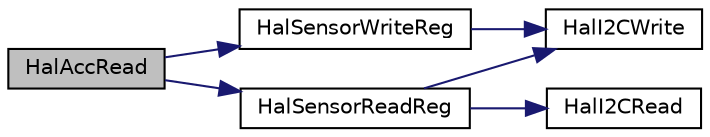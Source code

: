 digraph "HalAccRead"
{
  edge [fontname="Helvetica",fontsize="10",labelfontname="Helvetica",labelfontsize="10"];
  node [fontname="Helvetica",fontsize="10",shape=record];
  rankdir="LR";
  Node1 [label="HalAccRead",height=0.2,width=0.4,color="black", fillcolor="grey75", style="filled" fontcolor="black"];
  Node1 -> Node2 [color="midnightblue",fontsize="10",style="solid",fontname="Helvetica"];
  Node2 [label="HalSensorWriteReg",height=0.2,width=0.4,color="black", fillcolor="white", style="filled",URL="$hal__sensor_8c.html#ae8653c83876cda04451d8e9fc923f599"];
  Node2 -> Node3 [color="midnightblue",fontsize="10",style="solid",fontname="Helvetica"];
  Node3 [label="HalI2CWrite",height=0.2,width=0.4,color="black", fillcolor="white", style="filled",URL="$_c_c2541_s_t_2hal__i2c_8c.html#ad3613df7d1f888faa333829b5b83c990"];
  Node1 -> Node4 [color="midnightblue",fontsize="10",style="solid",fontname="Helvetica"];
  Node4 [label="HalSensorReadReg",height=0.2,width=0.4,color="black", fillcolor="white", style="filled",URL="$hal__sensor_8c.html#afbc45759f52fe34333d6fba095d278f5"];
  Node4 -> Node3 [color="midnightblue",fontsize="10",style="solid",fontname="Helvetica"];
  Node4 -> Node5 [color="midnightblue",fontsize="10",style="solid",fontname="Helvetica"];
  Node5 [label="HalI2CRead",height=0.2,width=0.4,color="black", fillcolor="white", style="filled",URL="$_c_c2541_s_t_2hal__i2c_8c.html#a69591c2c09635fe96280ad085df74821"];
}
